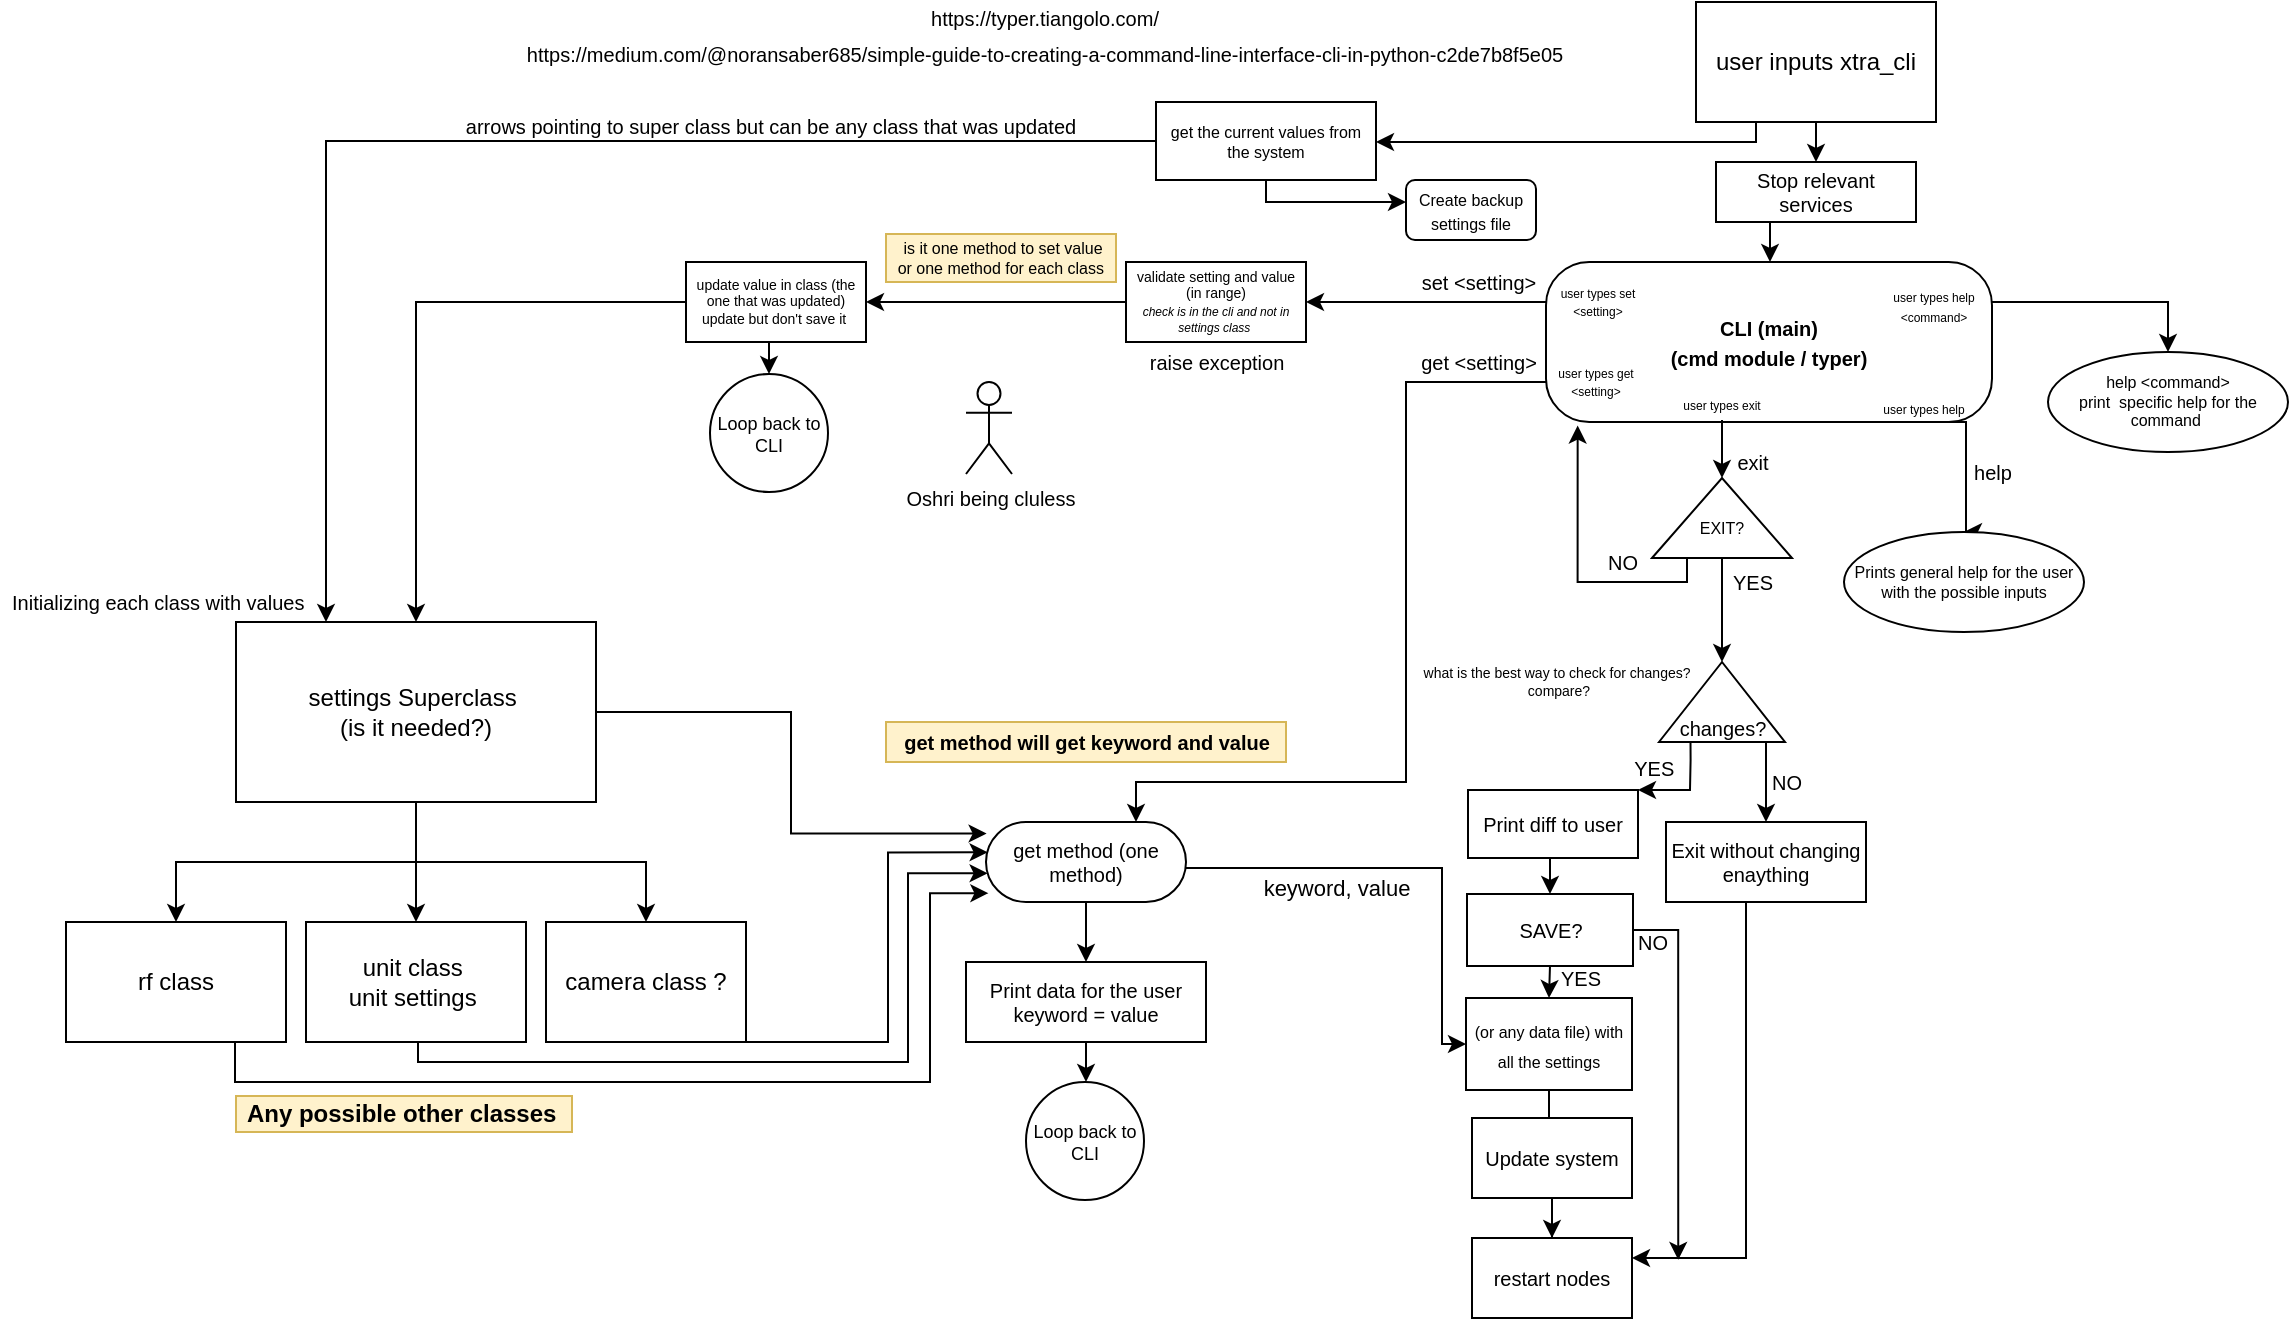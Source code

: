 <mxfile version="16.5.6" type="device"><diagram id="r_-5u8Gu1QKNVMrTv3LB" name="Page-1"><mxGraphModel dx="1247" dy="447" grid="0" gridSize="10" guides="1" tooltips="1" connect="1" arrows="1" fold="1" page="0" pageScale="1" pageWidth="827" pageHeight="1169" math="0" shadow="0"><root><mxCell id="0"/><mxCell id="1" parent="0"/><mxCell id="hQHnbvXIeeklfvpmiTr1-3" value="" style="edgeStyle=orthogonalEdgeStyle;rounded=0;orthogonalLoop=1;jettySize=auto;html=1;" edge="1" parent="1" source="hQHnbvXIeeklfvpmiTr1-1" target="hQHnbvXIeeklfvpmiTr1-2"><mxGeometry relative="1" as="geometry"/></mxCell><mxCell id="hQHnbvXIeeklfvpmiTr1-5" value="" style="edgeStyle=orthogonalEdgeStyle;rounded=0;orthogonalLoop=1;jettySize=auto;html=1;" edge="1" parent="1" source="hQHnbvXIeeklfvpmiTr1-1" target="hQHnbvXIeeklfvpmiTr1-4"><mxGeometry relative="1" as="geometry"/></mxCell><mxCell id="hQHnbvXIeeklfvpmiTr1-7" value="" style="edgeStyle=orthogonalEdgeStyle;rounded=0;orthogonalLoop=1;jettySize=auto;html=1;" edge="1" parent="1" source="hQHnbvXIeeklfvpmiTr1-1" target="hQHnbvXIeeklfvpmiTr1-6"><mxGeometry relative="1" as="geometry"><Array as="points"><mxPoint x="135" y="430"/><mxPoint x="250" y="430"/></Array></mxGeometry></mxCell><mxCell id="hQHnbvXIeeklfvpmiTr1-54" style="edgeStyle=orthogonalEdgeStyle;rounded=0;orthogonalLoop=1;jettySize=auto;html=1;entryX=0.003;entryY=0.145;entryDx=0;entryDy=0;entryPerimeter=0;fontSize=10;" edge="1" parent="1" source="hQHnbvXIeeklfvpmiTr1-1" target="hQHnbvXIeeklfvpmiTr1-44"><mxGeometry relative="1" as="geometry"/></mxCell><mxCell id="hQHnbvXIeeklfvpmiTr1-1" value="settings Superclass&amp;nbsp;&lt;br&gt;(is it needed?)" style="rounded=0;whiteSpace=wrap;html=1;" vertex="1" parent="1"><mxGeometry x="45" y="310" width="180" height="90" as="geometry"/></mxCell><mxCell id="hQHnbvXIeeklfvpmiTr1-57" style="edgeStyle=orthogonalEdgeStyle;rounded=0;orthogonalLoop=1;jettySize=auto;html=1;exitX=0.75;exitY=1;exitDx=0;exitDy=0;entryX=-0.008;entryY=0.89;entryDx=0;entryDy=0;entryPerimeter=0;fontSize=10;" edge="1" parent="1"><mxGeometry relative="1" as="geometry"><mxPoint x="44.5" y="520" as="sourcePoint"/><mxPoint x="421.2" y="445.6" as="targetPoint"/><Array as="points"><mxPoint x="45" y="540"/><mxPoint x="392" y="540"/><mxPoint x="392" y="446"/></Array></mxGeometry></mxCell><mxCell id="hQHnbvXIeeklfvpmiTr1-2" value="rf class&lt;br&gt;" style="rounded=0;whiteSpace=wrap;html=1;" vertex="1" parent="1"><mxGeometry x="-40" y="460" width="110" height="60" as="geometry"/></mxCell><mxCell id="hQHnbvXIeeklfvpmiTr1-56" style="edgeStyle=orthogonalEdgeStyle;rounded=0;orthogonalLoop=1;jettySize=auto;html=1;entryX=-0.002;entryY=0.641;entryDx=0;entryDy=0;entryPerimeter=0;fontSize=10;" edge="1" parent="1"><mxGeometry relative="1" as="geometry"><mxPoint x="136" y="520" as="sourcePoint"/><mxPoint x="420.8" y="435.64" as="targetPoint"/><Array as="points"><mxPoint x="136" y="530"/><mxPoint x="381" y="530"/><mxPoint x="381" y="436"/></Array></mxGeometry></mxCell><mxCell id="hQHnbvXIeeklfvpmiTr1-4" value="unit class&amp;nbsp;&lt;br&gt;unit settings&amp;nbsp;" style="rounded=0;whiteSpace=wrap;html=1;" vertex="1" parent="1"><mxGeometry x="80" y="460" width="110" height="60" as="geometry"/></mxCell><mxCell id="hQHnbvXIeeklfvpmiTr1-55" style="edgeStyle=orthogonalEdgeStyle;rounded=0;orthogonalLoop=1;jettySize=auto;html=1;exitX=1;exitY=1;exitDx=0;exitDy=0;entryX=-0.002;entryY=0.379;entryDx=0;entryDy=0;entryPerimeter=0;fontSize=10;" edge="1" parent="1" source="hQHnbvXIeeklfvpmiTr1-6"><mxGeometry relative="1" as="geometry"><mxPoint x="301" y="490" as="sourcePoint"/><mxPoint x="420.8" y="425.16" as="targetPoint"/><Array as="points"><mxPoint x="371" y="520"/><mxPoint x="371" y="425"/></Array></mxGeometry></mxCell><mxCell id="hQHnbvXIeeklfvpmiTr1-6" value="camera class ?" style="rounded=0;whiteSpace=wrap;html=1;" vertex="1" parent="1"><mxGeometry x="200" y="460" width="100" height="60" as="geometry"/></mxCell><mxCell id="hQHnbvXIeeklfvpmiTr1-45" style="edgeStyle=orthogonalEdgeStyle;rounded=0;orthogonalLoop=1;jettySize=auto;html=1;exitX=0;exitY=0.5;exitDx=0;exitDy=0;entryX=0.75;entryY=0;entryDx=0;entryDy=0;fontSize=10;" edge="1" parent="1" source="hQHnbvXIeeklfvpmiTr1-8" target="hQHnbvXIeeklfvpmiTr1-44"><mxGeometry relative="1" as="geometry"><Array as="points"><mxPoint x="750" y="170"/><mxPoint x="750" y="190"/><mxPoint x="630" y="190"/><mxPoint x="630" y="390"/><mxPoint x="495" y="390"/></Array></mxGeometry></mxCell><mxCell id="hQHnbvXIeeklfvpmiTr1-64" style="edgeStyle=orthogonalEdgeStyle;rounded=0;orthogonalLoop=1;jettySize=auto;html=1;exitX=0.75;exitY=1;exitDx=0;exitDy=0;entryX=0.5;entryY=0;entryDx=0;entryDy=0;fontSize=10;" edge="1" parent="1" source="hQHnbvXIeeklfvpmiTr1-8" target="hQHnbvXIeeklfvpmiTr1-15"><mxGeometry relative="1" as="geometry"><Array as="points"><mxPoint x="910" y="210"/></Array></mxGeometry></mxCell><mxCell id="hQHnbvXIeeklfvpmiTr1-123" style="edgeStyle=orthogonalEdgeStyle;rounded=0;orthogonalLoop=1;jettySize=auto;html=1;exitX=0;exitY=0.25;exitDx=0;exitDy=0;fontSize=10;" edge="1" parent="1" source="hQHnbvXIeeklfvpmiTr1-8" target="hQHnbvXIeeklfvpmiTr1-95"><mxGeometry relative="1" as="geometry"/></mxCell><mxCell id="hQHnbvXIeeklfvpmiTr1-157" style="edgeStyle=orthogonalEdgeStyle;rounded=0;orthogonalLoop=1;jettySize=auto;html=1;exitX=1;exitY=0.25;exitDx=0;exitDy=0;entryX=0.5;entryY=0;entryDx=0;entryDy=0;fontSize=6;" edge="1" parent="1" source="hQHnbvXIeeklfvpmiTr1-8" target="hQHnbvXIeeklfvpmiTr1-17"><mxGeometry relative="1" as="geometry"/></mxCell><mxCell id="hQHnbvXIeeklfvpmiTr1-8" value="&lt;font style=&quot;font-size: 10px&quot;&gt;&lt;b&gt;CLI (main)&lt;br&gt;(cmd module / typer)&lt;/b&gt;&lt;/font&gt;" style="whiteSpace=wrap;html=1;sketch=0;rounded=1;arcSize=27;" vertex="1" parent="1"><mxGeometry x="700" y="130" width="223" height="80" as="geometry"/></mxCell><mxCell id="hQHnbvXIeeklfvpmiTr1-86" style="edgeStyle=orthogonalEdgeStyle;rounded=0;orthogonalLoop=1;jettySize=auto;html=1;exitX=0.5;exitY=1;exitDx=0;exitDy=0;entryX=0.5;entryY=0;entryDx=0;entryDy=0;fontSize=10;" edge="1" parent="1" source="hQHnbvXIeeklfvpmiTr1-9" target="hQHnbvXIeeklfvpmiTr1-85"><mxGeometry relative="1" as="geometry"/></mxCell><mxCell id="hQHnbvXIeeklfvpmiTr1-114" style="edgeStyle=orthogonalEdgeStyle;rounded=0;orthogonalLoop=1;jettySize=auto;html=1;exitX=0.25;exitY=1;exitDx=0;exitDy=0;fontSize=8;" edge="1" parent="1" source="hQHnbvXIeeklfvpmiTr1-9" target="hQHnbvXIeeklfvpmiTr1-105"><mxGeometry relative="1" as="geometry"><Array as="points"><mxPoint x="805" y="70"/></Array></mxGeometry></mxCell><mxCell id="hQHnbvXIeeklfvpmiTr1-9" value="user inputs xtra_cli" style="whiteSpace=wrap;html=1;" vertex="1" parent="1"><mxGeometry x="775" width="120" height="60" as="geometry"/></mxCell><mxCell id="hQHnbvXIeeklfvpmiTr1-15" value="&lt;font style=&quot;font-size: 8px&quot;&gt;Prints general help for the user with the possible inputs&lt;/font&gt;" style="ellipse;whiteSpace=wrap;html=1;fontSize=8;" vertex="1" parent="1"><mxGeometry x="849" y="265" width="120" height="50" as="geometry"/></mxCell><mxCell id="hQHnbvXIeeklfvpmiTr1-17" value="&lt;span style=&quot;font-size: 8px;&quot;&gt;help &amp;lt;command&amp;gt;&lt;br style=&quot;font-size: 8px;&quot;&gt;print&amp;nbsp; specific help for the command&amp;nbsp;&lt;br style=&quot;font-size: 8px;&quot;&gt;&lt;/span&gt;" style="ellipse;whiteSpace=wrap;html=1;fontSize=8;" vertex="1" parent="1"><mxGeometry x="951" y="175" width="120" height="50" as="geometry"/></mxCell><mxCell id="hQHnbvXIeeklfvpmiTr1-24" value="" style="edgeStyle=orthogonalEdgeStyle;rounded=0;orthogonalLoop=1;jettySize=auto;html=1;fontSize=10;" edge="1" parent="1" source="hQHnbvXIeeklfvpmiTr1-21" target="hQHnbvXIeeklfvpmiTr1-23"><mxGeometry relative="1" as="geometry"/></mxCell><mxCell id="hQHnbvXIeeklfvpmiTr1-21" value="&lt;font style=&quot;font-size: 8px&quot;&gt;(or any data file) with all the settings&lt;/font&gt;" style="whiteSpace=wrap;html=1;" vertex="1" parent="1"><mxGeometry x="660" y="498" width="83" height="46" as="geometry"/></mxCell><mxCell id="hQHnbvXIeeklfvpmiTr1-26" value="" style="edgeStyle=orthogonalEdgeStyle;rounded=0;orthogonalLoop=1;jettySize=auto;html=1;fontSize=10;" edge="1" parent="1" source="hQHnbvXIeeklfvpmiTr1-23" target="hQHnbvXIeeklfvpmiTr1-25"><mxGeometry relative="1" as="geometry"/></mxCell><mxCell id="hQHnbvXIeeklfvpmiTr1-23" value="Update system" style="whiteSpace=wrap;html=1;fontSize=10;" vertex="1" parent="1"><mxGeometry x="663" y="558" width="80" height="40" as="geometry"/></mxCell><mxCell id="hQHnbvXIeeklfvpmiTr1-25" value="restart nodes" style="whiteSpace=wrap;html=1;fontSize=10;" vertex="1" parent="1"><mxGeometry x="663" y="618" width="80" height="40" as="geometry"/></mxCell><mxCell id="hQHnbvXIeeklfvpmiTr1-29" value="YES" style="text;html=1;align=center;verticalAlign=middle;resizable=0;points=[];autosize=1;strokeColor=none;fillColor=none;fontSize=10;" vertex="1" parent="1"><mxGeometry x="783" y="280" width="40" height="20" as="geometry"/></mxCell><mxCell id="hQHnbvXIeeklfvpmiTr1-33" value="NO" style="text;html=1;align=center;verticalAlign=middle;resizable=0;points=[];autosize=1;strokeColor=none;fillColor=none;fontSize=10;" vertex="1" parent="1"><mxGeometry x="723" y="270" width="30" height="20" as="geometry"/></mxCell><mxCell id="hQHnbvXIeeklfvpmiTr1-36" value="&lt;font style=&quot;font-size: 8px&quot;&gt;Create backup settings file&lt;/font&gt;" style="rounded=1;whiteSpace=wrap;html=1;fontSize=10;" vertex="1" parent="1"><mxGeometry x="630" y="89" width="65" height="30" as="geometry"/></mxCell><mxCell id="hQHnbvXIeeklfvpmiTr1-61" style="edgeStyle=orthogonalEdgeStyle;rounded=0;orthogonalLoop=1;jettySize=auto;html=1;exitX=0.5;exitY=1;exitDx=0;exitDy=0;entryX=0.5;entryY=0;entryDx=0;entryDy=0;fontSize=10;" edge="1" parent="1" source="hQHnbvXIeeklfvpmiTr1-44" target="hQHnbvXIeeklfvpmiTr1-59"><mxGeometry relative="1" as="geometry"/></mxCell><mxCell id="hQHnbvXIeeklfvpmiTr1-68" style="edgeStyle=orthogonalEdgeStyle;rounded=0;orthogonalLoop=1;jettySize=auto;html=1;entryX=0;entryY=0.5;entryDx=0;entryDy=0;fontSize=10;" edge="1" parent="1" source="hQHnbvXIeeklfvpmiTr1-44" target="hQHnbvXIeeklfvpmiTr1-21"><mxGeometry relative="1" as="geometry"><Array as="points"><mxPoint x="648" y="433"/><mxPoint x="648" y="521"/></Array></mxGeometry></mxCell><mxCell id="hQHnbvXIeeklfvpmiTr1-44" value="get method (one method)" style="whiteSpace=wrap;html=1;fontSize=10;rounded=1;glass=0;arcSize=50;" vertex="1" parent="1"><mxGeometry x="420" y="410" width="100" height="40" as="geometry"/></mxCell><mxCell id="hQHnbvXIeeklfvpmiTr1-148" style="edgeStyle=orthogonalEdgeStyle;rounded=0;orthogonalLoop=1;jettySize=auto;html=1;exitX=0.5;exitY=1;exitDx=0;exitDy=0;fontSize=9;" edge="1" parent="1" source="hQHnbvXIeeklfvpmiTr1-59" target="hQHnbvXIeeklfvpmiTr1-143"><mxGeometry relative="1" as="geometry"/></mxCell><mxCell id="hQHnbvXIeeklfvpmiTr1-59" value="Print data for the user&lt;br&gt;keyword = value" style="whiteSpace=wrap;html=1;fontSize=10;" vertex="1" parent="1"><mxGeometry x="410" y="480" width="120" height="40" as="geometry"/></mxCell><mxCell id="hQHnbvXIeeklfvpmiTr1-63" value="get &amp;lt;setting&amp;gt;" style="text;html=1;align=center;verticalAlign=middle;resizable=0;points=[];autosize=1;strokeColor=none;fillColor=none;fontSize=10;" vertex="1" parent="1"><mxGeometry x="631" y="170" width="70" height="20" as="geometry"/></mxCell><mxCell id="hQHnbvXIeeklfvpmiTr1-65" value="exit" style="text;html=1;align=center;verticalAlign=middle;resizable=0;points=[];autosize=1;strokeColor=none;fillColor=none;fontSize=10;" vertex="1" parent="1"><mxGeometry x="788" y="220" width="30" height="20" as="geometry"/></mxCell><mxCell id="hQHnbvXIeeklfvpmiTr1-66" value="help" style="text;html=1;align=center;verticalAlign=middle;resizable=0;points=[];autosize=1;strokeColor=none;fillColor=none;fontSize=10;" vertex="1" parent="1"><mxGeometry x="908" y="225" width="30" height="20" as="geometry"/></mxCell><mxCell id="hQHnbvXIeeklfvpmiTr1-70" value="&lt;b&gt;get method will get keyword and value&lt;/b&gt;" style="text;html=1;align=center;verticalAlign=middle;resizable=0;points=[];autosize=1;strokeColor=#d6b656;fillColor=#fff2cc;fontSize=10;gradientColor=none;" vertex="1" parent="1"><mxGeometry x="370" y="360" width="200" height="20" as="geometry"/></mxCell><mxCell id="hQHnbvXIeeklfvpmiTr1-73" value="keyword, value" style="text;html=1;align=center;verticalAlign=middle;resizable=0;points=[];autosize=1;strokeColor=none;fillColor=none;fontSize=11;" vertex="1" parent="1"><mxGeometry x="550" y="433" width="90" height="20" as="geometry"/></mxCell><mxCell id="hQHnbvXIeeklfvpmiTr1-82" style="edgeStyle=orthogonalEdgeStyle;rounded=0;orthogonalLoop=1;jettySize=auto;html=1;exitX=0;exitY=0.75;exitDx=0;exitDy=0;entryX=0.5;entryY=0;entryDx=0;entryDy=0;fontSize=10;" edge="1" parent="1" source="hQHnbvXIeeklfvpmiTr1-75" target="hQHnbvXIeeklfvpmiTr1-81"><mxGeometry relative="1" as="geometry"><Array as="points"><mxPoint x="810" y="370"/></Array></mxGeometry></mxCell><mxCell id="hQHnbvXIeeklfvpmiTr1-164" style="edgeStyle=orthogonalEdgeStyle;rounded=0;orthogonalLoop=1;jettySize=auto;html=1;exitX=0;exitY=0.25;exitDx=0;exitDy=0;entryX=1;entryY=0;entryDx=0;entryDy=0;fontSize=10;" edge="1" parent="1" source="hQHnbvXIeeklfvpmiTr1-75" target="hQHnbvXIeeklfvpmiTr1-162"><mxGeometry relative="1" as="geometry"><Array as="points"><mxPoint x="772" y="379"/><mxPoint x="772" y="394"/></Array></mxGeometry></mxCell><mxCell id="hQHnbvXIeeklfvpmiTr1-75" value="&lt;span style=&quot;font-size: 10px&quot;&gt;&lt;br&gt;&lt;br&gt;changes?&lt;br&gt;&lt;/span&gt;" style="triangle;whiteSpace=wrap;html=1;fontSize=11;rotation=0;strokeWidth=1;direction=north;flipH=0;verticalAlign=middle;horizontal=1;" vertex="1" parent="1"><mxGeometry x="756.5" y="330" width="63" height="40" as="geometry"/></mxCell><mxCell id="hQHnbvXIeeklfvpmiTr1-79" value="YES&amp;nbsp;" style="text;html=1;align=center;verticalAlign=middle;resizable=0;points=[];autosize=1;strokeColor=none;fillColor=none;fontSize=10;" vertex="1" parent="1"><mxGeometry x="738" y="375" width="33" height="16" as="geometry"/></mxCell><mxCell id="hQHnbvXIeeklfvpmiTr1-84" style="edgeStyle=orthogonalEdgeStyle;rounded=0;orthogonalLoop=1;jettySize=auto;html=1;entryX=1;entryY=0.25;entryDx=0;entryDy=0;fontSize=10;" edge="1" parent="1" source="hQHnbvXIeeklfvpmiTr1-81" target="hQHnbvXIeeklfvpmiTr1-25"><mxGeometry relative="1" as="geometry"><Array as="points"><mxPoint x="800" y="628"/></Array></mxGeometry></mxCell><mxCell id="hQHnbvXIeeklfvpmiTr1-81" value="Exit without changing enaything" style="whiteSpace=wrap;html=1;fontSize=10;strokeWidth=1;" vertex="1" parent="1"><mxGeometry x="760" y="410" width="100" height="40" as="geometry"/></mxCell><mxCell id="hQHnbvXIeeklfvpmiTr1-83" value="NO" style="text;html=1;align=center;verticalAlign=middle;resizable=0;points=[];autosize=1;strokeColor=none;fillColor=none;fontSize=10;" vertex="1" parent="1"><mxGeometry x="805" y="380" width="30" height="20" as="geometry"/></mxCell><mxCell id="hQHnbvXIeeklfvpmiTr1-87" style="edgeStyle=orthogonalEdgeStyle;rounded=0;orthogonalLoop=1;jettySize=auto;html=1;exitX=0.5;exitY=1;exitDx=0;exitDy=0;entryX=0.5;entryY=0;entryDx=0;entryDy=0;fontSize=10;" edge="1" parent="1" source="hQHnbvXIeeklfvpmiTr1-85" target="hQHnbvXIeeklfvpmiTr1-8"><mxGeometry relative="1" as="geometry"><Array as="points"><mxPoint x="812" y="110"/><mxPoint x="812" y="130"/></Array></mxGeometry></mxCell><mxCell id="hQHnbvXIeeklfvpmiTr1-85" value="Stop relevant services" style="whiteSpace=wrap;html=1;fontSize=10;strokeWidth=1;" vertex="1" parent="1"><mxGeometry x="785" y="80" width="100" height="30" as="geometry"/></mxCell><mxCell id="hQHnbvXIeeklfvpmiTr1-88" value="&lt;font style=&quot;font-size: 6px&quot;&gt;user types help&lt;/font&gt;" style="text;html=1;strokeColor=none;fillColor=none;align=center;verticalAlign=middle;whiteSpace=wrap;rounded=0;fontSize=10;" vertex="1" parent="1"><mxGeometry x="860" y="195.5" width="58" height="12" as="geometry"/></mxCell><mxCell id="hQHnbvXIeeklfvpmiTr1-119" style="edgeStyle=orthogonalEdgeStyle;rounded=0;orthogonalLoop=1;jettySize=auto;html=1;entryX=1;entryY=0.5;entryDx=0;entryDy=0;fontSize=8;" edge="1" parent="1" source="hQHnbvXIeeklfvpmiTr1-89" target="hQHnbvXIeeklfvpmiTr1-116"><mxGeometry relative="1" as="geometry"><Array as="points"><mxPoint x="788" y="220"/><mxPoint x="788" y="220"/></Array></mxGeometry></mxCell><mxCell id="hQHnbvXIeeklfvpmiTr1-89" value="&lt;font style=&quot;font-size: 6px&quot;&gt;user types exit&lt;/font&gt;" style="text;html=1;strokeColor=none;fillColor=none;align=center;verticalAlign=middle;whiteSpace=wrap;rounded=0;fontSize=7;" vertex="1" parent="1"><mxGeometry x="763" y="194" width="50" height="15" as="geometry"/></mxCell><mxCell id="hQHnbvXIeeklfvpmiTr1-90" value="&lt;font style=&quot;font-size: 6px&quot;&gt;user types get &amp;lt;setting&amp;gt;&lt;/font&gt;" style="text;html=1;strokeColor=none;fillColor=none;align=center;verticalAlign=middle;whiteSpace=wrap;rounded=0;fontSize=7;" vertex="1" parent="1"><mxGeometry x="700" y="180" width="50" height="20" as="geometry"/></mxCell><mxCell id="hQHnbvXIeeklfvpmiTr1-93" value="&lt;font style=&quot;font-size: 6px&quot;&gt;user types set &amp;lt;setting&amp;gt;&lt;/font&gt;" style="text;html=1;strokeColor=none;fillColor=none;align=center;verticalAlign=middle;whiteSpace=wrap;rounded=0;fontSize=7;" vertex="1" parent="1"><mxGeometry x="701" y="140" width="50" height="20" as="geometry"/></mxCell><mxCell id="hQHnbvXIeeklfvpmiTr1-101" style="edgeStyle=orthogonalEdgeStyle;rounded=0;orthogonalLoop=1;jettySize=auto;html=1;exitX=0;exitY=0.5;exitDx=0;exitDy=0;fontSize=7;" edge="1" parent="1" source="hQHnbvXIeeklfvpmiTr1-95" target="hQHnbvXIeeklfvpmiTr1-97"><mxGeometry relative="1" as="geometry"/></mxCell><mxCell id="hQHnbvXIeeklfvpmiTr1-95" value="validate setting and value (in range)&lt;br&gt;&lt;font style=&quot;font-size: 6px&quot;&gt;&lt;i&gt;check is in the cli and not in settings class&lt;/i&gt;&amp;nbsp;&lt;/font&gt;" style="whiteSpace=wrap;html=1;fontSize=7;strokeWidth=1;" vertex="1" parent="1"><mxGeometry x="490" y="130" width="90" height="40" as="geometry"/></mxCell><mxCell id="hQHnbvXIeeklfvpmiTr1-102" style="edgeStyle=orthogonalEdgeStyle;rounded=0;orthogonalLoop=1;jettySize=auto;html=1;entryX=0.5;entryY=0;entryDx=0;entryDy=0;fontSize=7;" edge="1" parent="1" source="hQHnbvXIeeklfvpmiTr1-97" target="hQHnbvXIeeklfvpmiTr1-1"><mxGeometry relative="1" as="geometry"/></mxCell><mxCell id="hQHnbvXIeeklfvpmiTr1-147" style="edgeStyle=orthogonalEdgeStyle;rounded=0;orthogonalLoop=1;jettySize=auto;html=1;exitX=0.5;exitY=1;exitDx=0;exitDy=0;entryX=0.5;entryY=0;entryDx=0;entryDy=0;fontSize=9;" edge="1" parent="1" source="hQHnbvXIeeklfvpmiTr1-97" target="hQHnbvXIeeklfvpmiTr1-145"><mxGeometry relative="1" as="geometry"/></mxCell><mxCell id="hQHnbvXIeeklfvpmiTr1-97" value="update value in class (the one that was updated)&lt;br&gt;update but don't save it&amp;nbsp;" style="whiteSpace=wrap;html=1;fontSize=7;strokeWidth=1;" vertex="1" parent="1"><mxGeometry x="270" y="130" width="90" height="40" as="geometry"/></mxCell><mxCell id="hQHnbvXIeeklfvpmiTr1-100" value="what is the best way to check for changes?&amp;nbsp;&lt;br&gt;compare?" style="text;html=1;align=center;verticalAlign=middle;resizable=0;points=[];autosize=1;strokeColor=none;fillColor=none;fontSize=7;" vertex="1" parent="1"><mxGeometry x="633" y="330" width="145" height="20" as="geometry"/></mxCell><mxCell id="hQHnbvXIeeklfvpmiTr1-103" value="&lt;font style=&quot;font-size: 10px&quot;&gt;arrows pointing to super class but can be any class that was updated&lt;/font&gt;" style="text;html=1;align=center;verticalAlign=middle;resizable=0;points=[];autosize=1;strokeColor=none;fillColor=none;fontSize=7;" vertex="1" parent="1"><mxGeometry x="151.5" y="57" width="320" height="10" as="geometry"/></mxCell><mxCell id="hQHnbvXIeeklfvpmiTr1-112" style="edgeStyle=orthogonalEdgeStyle;rounded=0;orthogonalLoop=1;jettySize=auto;html=1;entryX=0.25;entryY=0;entryDx=0;entryDy=0;fontSize=8;" edge="1" parent="1" source="hQHnbvXIeeklfvpmiTr1-105" target="hQHnbvXIeeklfvpmiTr1-1"><mxGeometry relative="1" as="geometry"/></mxCell><mxCell id="hQHnbvXIeeklfvpmiTr1-115" style="edgeStyle=orthogonalEdgeStyle;rounded=0;orthogonalLoop=1;jettySize=auto;html=1;fontSize=8;" edge="1" parent="1" source="hQHnbvXIeeklfvpmiTr1-105" target="hQHnbvXIeeklfvpmiTr1-36"><mxGeometry relative="1" as="geometry"><Array as="points"><mxPoint x="560" y="100"/><mxPoint x="648" y="100"/></Array></mxGeometry></mxCell><mxCell id="hQHnbvXIeeklfvpmiTr1-105" value="&lt;font style=&quot;font-size: 8px&quot;&gt;get the current values from the system&lt;/font&gt;" style="whiteSpace=wrap;html=1;fontSize=7;strokeWidth=1;" vertex="1" parent="1"><mxGeometry x="505" y="50" width="110" height="39" as="geometry"/></mxCell><mxCell id="hQHnbvXIeeklfvpmiTr1-117" style="edgeStyle=orthogonalEdgeStyle;rounded=0;orthogonalLoop=1;jettySize=auto;html=1;exitX=0;exitY=0.25;exitDx=0;exitDy=0;entryX=0.071;entryY=1.022;entryDx=0;entryDy=0;entryPerimeter=0;fontSize=8;" edge="1" parent="1" source="hQHnbvXIeeklfvpmiTr1-116" target="hQHnbvXIeeklfvpmiTr1-8"><mxGeometry relative="1" as="geometry"><Array as="points"><mxPoint x="770" y="290"/><mxPoint x="716" y="290"/></Array></mxGeometry></mxCell><mxCell id="hQHnbvXIeeklfvpmiTr1-118" style="edgeStyle=orthogonalEdgeStyle;rounded=0;orthogonalLoop=1;jettySize=auto;html=1;exitX=0;exitY=0.5;exitDx=0;exitDy=0;entryX=1;entryY=0.5;entryDx=0;entryDy=0;fontSize=8;" edge="1" parent="1" source="hQHnbvXIeeklfvpmiTr1-116" target="hQHnbvXIeeklfvpmiTr1-75"><mxGeometry relative="1" as="geometry"/></mxCell><mxCell id="hQHnbvXIeeklfvpmiTr1-116" value="&lt;br&gt;EXIT?" style="triangle;whiteSpace=wrap;html=1;fontSize=8;strokeWidth=1;direction=north;" vertex="1" parent="1"><mxGeometry x="753" y="238" width="70" height="40" as="geometry"/></mxCell><mxCell id="hQHnbvXIeeklfvpmiTr1-122" value="Initializing each class with values&amp;nbsp;" style="text;html=1;align=center;verticalAlign=middle;resizable=0;points=[];autosize=1;strokeColor=none;fillColor=none;fontSize=10;" vertex="1" parent="1"><mxGeometry x="-73" y="290" width="160" height="20" as="geometry"/></mxCell><mxCell id="hQHnbvXIeeklfvpmiTr1-124" value="set &amp;lt;setting&amp;gt;" style="text;html=1;align=center;verticalAlign=middle;resizable=0;points=[];autosize=1;strokeColor=none;fillColor=none;fontSize=10;" vertex="1" parent="1"><mxGeometry x="631" y="130" width="70" height="20" as="geometry"/></mxCell><mxCell id="hQHnbvXIeeklfvpmiTr1-126" value="raise exception" style="text;html=1;align=center;verticalAlign=middle;resizable=0;points=[];autosize=1;strokeColor=none;fillColor=none;fontSize=10;" vertex="1" parent="1"><mxGeometry x="495" y="170" width="80" height="20" as="geometry"/></mxCell><mxCell id="hQHnbvXIeeklfvpmiTr1-127" value="Oshri being cluless" style="shape=umlActor;verticalLabelPosition=bottom;verticalAlign=top;html=1;outlineConnect=0;rounded=1;glass=0;sketch=0;fontSize=10;strokeWidth=1;gradientColor=none;" vertex="1" parent="1"><mxGeometry x="410" y="190" width="23" height="46" as="geometry"/></mxCell><mxCell id="hQHnbvXIeeklfvpmiTr1-136" value="https://medium.com/@noransaber685/simple-guide-to-creating-a-command-line-interface-cli-in-python-c2de7b8f5e05" style="text;html=1;align=center;verticalAlign=middle;resizable=0;points=[];autosize=1;strokeColor=none;fillColor=none;fontSize=10;" vertex="1" parent="1"><mxGeometry x="185" y="18" width="528" height="16" as="geometry"/></mxCell><mxCell id="hQHnbvXIeeklfvpmiTr1-137" value="https://typer.tiangolo.com/" style="text;html=1;align=center;verticalAlign=middle;resizable=0;points=[];autosize=1;strokeColor=none;fillColor=none;fontSize=10;" vertex="1" parent="1"><mxGeometry x="387" width="124" height="16" as="geometry"/></mxCell><mxCell id="hQHnbvXIeeklfvpmiTr1-141" value="&lt;b&gt;Any possible other classes&amp;nbsp;&lt;/b&gt;" style="text;html=1;align=center;verticalAlign=middle;resizable=0;points=[];autosize=1;strokeColor=#d6b656;fillColor=#fff2cc;fontSize=12;" vertex="1" parent="1"><mxGeometry x="45" y="547" width="168" height="18" as="geometry"/></mxCell><mxCell id="hQHnbvXIeeklfvpmiTr1-143" value="Loop back to CLI" style="ellipse;whiteSpace=wrap;html=1;aspect=fixed;rounded=1;glass=0;sketch=0;fontSize=9;strokeWidth=1;gradientColor=none;" vertex="1" parent="1"><mxGeometry x="440" y="540" width="59" height="59" as="geometry"/></mxCell><mxCell id="hQHnbvXIeeklfvpmiTr1-145" value="Loop back to CLI" style="ellipse;whiteSpace=wrap;html=1;aspect=fixed;rounded=1;glass=0;sketch=0;fontSize=9;strokeWidth=1;gradientColor=none;" vertex="1" parent="1"><mxGeometry x="282" y="186" width="59" height="59" as="geometry"/></mxCell><mxCell id="hQHnbvXIeeklfvpmiTr1-149" value="is it one method to set value &lt;br style=&quot;font-size: 8px;&quot;&gt;or one method for each class&amp;nbsp;" style="text;html=1;align=center;verticalAlign=middle;resizable=0;points=[];autosize=1;strokeColor=#d6b656;fillColor=#fff2cc;fontSize=8;" vertex="1" parent="1"><mxGeometry x="370" y="116" width="115" height="24" as="geometry"/></mxCell><mxCell id="hQHnbvXIeeklfvpmiTr1-151" value="&lt;font style=&quot;font-size: 6px&quot;&gt;user types help &amp;lt;command&amp;gt;&lt;/font&gt;" style="text;html=1;strokeColor=none;fillColor=none;align=center;verticalAlign=middle;whiteSpace=wrap;rounded=0;fontSize=8;" vertex="1" parent="1"><mxGeometry x="865" y="143" width="58" height="17" as="geometry"/></mxCell><mxCell id="hQHnbvXIeeklfvpmiTr1-167" style="edgeStyle=orthogonalEdgeStyle;rounded=0;orthogonalLoop=1;jettySize=auto;html=1;exitX=0.5;exitY=1;exitDx=0;exitDy=0;entryX=0.5;entryY=0;entryDx=0;entryDy=0;fontSize=10;" edge="1" parent="1" source="hQHnbvXIeeklfvpmiTr1-162" target="hQHnbvXIeeklfvpmiTr1-163"><mxGeometry relative="1" as="geometry"/></mxCell><mxCell id="hQHnbvXIeeklfvpmiTr1-162" value="Print diff to user" style="rounded=0;whiteSpace=wrap;html=1;glass=0;sketch=0;fontSize=10;strokeWidth=1;gradientColor=none;" vertex="1" parent="1"><mxGeometry x="661" y="394" width="85" height="34" as="geometry"/></mxCell><mxCell id="hQHnbvXIeeklfvpmiTr1-166" style="edgeStyle=orthogonalEdgeStyle;rounded=0;orthogonalLoop=1;jettySize=auto;html=1;exitX=0.5;exitY=1;exitDx=0;exitDy=0;entryX=0.5;entryY=0;entryDx=0;entryDy=0;fontSize=10;" edge="1" parent="1" source="hQHnbvXIeeklfvpmiTr1-163" target="hQHnbvXIeeklfvpmiTr1-21"><mxGeometry relative="1" as="geometry"/></mxCell><mxCell id="hQHnbvXIeeklfvpmiTr1-168" style="edgeStyle=orthogonalEdgeStyle;rounded=0;orthogonalLoop=1;jettySize=auto;html=1;fontSize=10;" edge="1" parent="1" source="hQHnbvXIeeklfvpmiTr1-163"><mxGeometry relative="1" as="geometry"><mxPoint x="766.122" y="628.926" as="targetPoint"/><Array as="points"><mxPoint x="766" y="464"/></Array></mxGeometry></mxCell><mxCell id="hQHnbvXIeeklfvpmiTr1-163" value="SAVE?" style="rounded=0;whiteSpace=wrap;html=1;glass=0;sketch=0;fontSize=10;strokeWidth=1;gradientColor=none;" vertex="1" parent="1"><mxGeometry x="660.5" y="446" width="83" height="36" as="geometry"/></mxCell><mxCell id="hQHnbvXIeeklfvpmiTr1-170" value="NO" style="text;html=1;align=center;verticalAlign=middle;resizable=0;points=[];autosize=1;strokeColor=none;fillColor=none;fontSize=10;" vertex="1" parent="1"><mxGeometry x="738" y="460" width="30" height="20" as="geometry"/></mxCell><mxCell id="hQHnbvXIeeklfvpmiTr1-172" value="YES" style="text;html=1;align=center;verticalAlign=middle;resizable=0;points=[];autosize=1;strokeColor=none;fillColor=none;fontSize=10;" vertex="1" parent="1"><mxGeometry x="702" y="480" width="30" height="16" as="geometry"/></mxCell></root></mxGraphModel></diagram></mxfile>